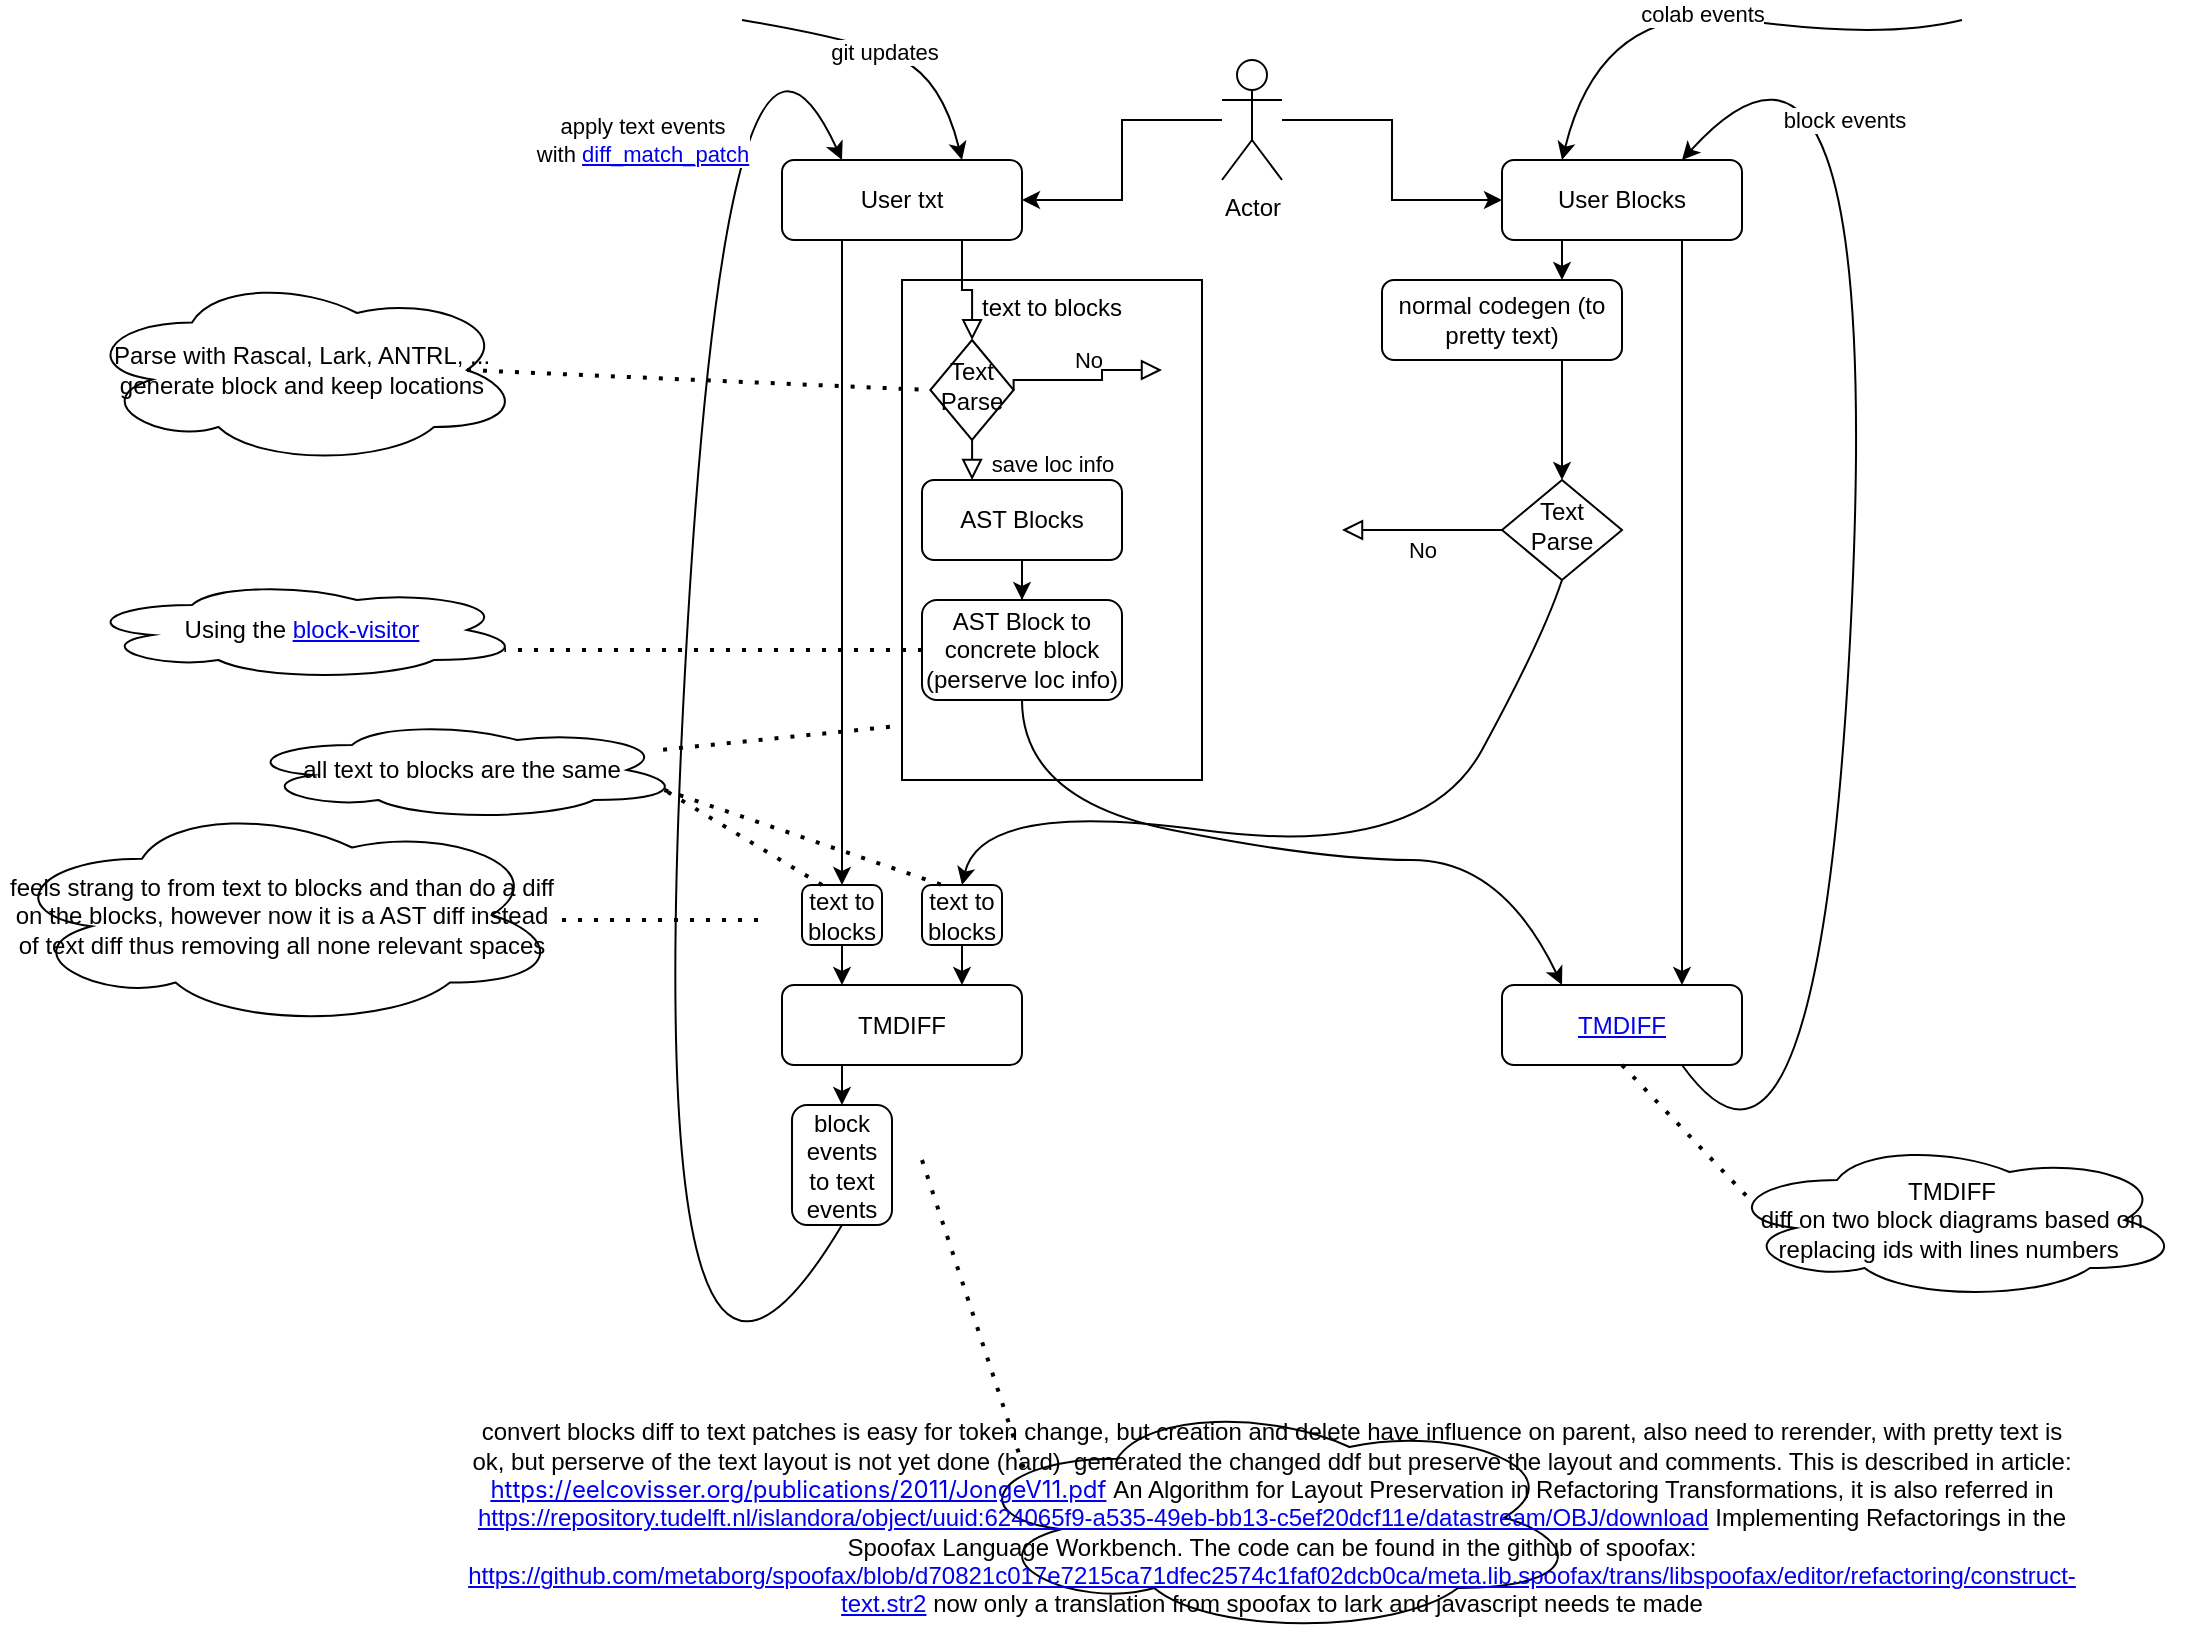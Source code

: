 <mxfile version="21.0.6" type="github">
  <diagram id="C5RBs43oDa-KdzZeNtuy" name="Page-1">
    <mxGraphModel dx="1834" dy="739" grid="1" gridSize="10" guides="1" tooltips="1" connect="1" arrows="1" fold="1" page="0" pageScale="1" pageWidth="827" pageHeight="1169" math="0" shadow="0">
      <root>
        <mxCell id="WIyWlLk6GJQsqaUBKTNV-0" />
        <mxCell id="WIyWlLk6GJQsqaUBKTNV-1" parent="WIyWlLk6GJQsqaUBKTNV-0" />
        <mxCell id="y94H9ZXTlcnZzS6L6Hsz-11" value="" style="group" vertex="1" connectable="0" parent="WIyWlLk6GJQsqaUBKTNV-1">
          <mxGeometry x="230" y="170" width="150" height="220" as="geometry" />
        </mxCell>
        <mxCell id="y94H9ZXTlcnZzS6L6Hsz-12" value="text to blocks" style="rounded=0;whiteSpace=wrap;html=1;verticalAlign=top;align=center;" vertex="1" parent="y94H9ZXTlcnZzS6L6Hsz-11">
          <mxGeometry x="-10" y="-30" width="150" height="250" as="geometry" />
        </mxCell>
        <mxCell id="WIyWlLk6GJQsqaUBKTNV-6" value="Text Parse" style="rhombus;whiteSpace=wrap;html=1;shadow=0;fontFamily=Helvetica;fontSize=12;align=center;strokeWidth=1;spacing=6;spacingTop=-4;" parent="y94H9ZXTlcnZzS6L6Hsz-11" vertex="1">
          <mxGeometry x="4.167" width="41.667" height="50" as="geometry" />
        </mxCell>
        <mxCell id="TvIYaoPbM7HeHV1W7y_1-1" value="AST Blocks" style="rounded=1;whiteSpace=wrap;html=1;fontSize=12;glass=0;strokeWidth=1;shadow=0;" parent="y94H9ZXTlcnZzS6L6Hsz-11" vertex="1">
          <mxGeometry y="70" width="100" height="40" as="geometry" />
        </mxCell>
        <mxCell id="G9HIznpjkjFSXy2kpZZQ-0" value="AST Block to concrete block&lt;br&gt;(perserve loc info)" style="rounded=1;whiteSpace=wrap;html=1;fontSize=12;glass=0;strokeWidth=1;shadow=0;" parent="y94H9ZXTlcnZzS6L6Hsz-11" vertex="1">
          <mxGeometry y="130" width="100" height="50" as="geometry" />
        </mxCell>
        <mxCell id="WIyWlLk6GJQsqaUBKTNV-4" value="save loc info" style="rounded=0;html=1;jettySize=auto;orthogonalLoop=1;fontSize=11;endArrow=block;endFill=0;endSize=8;strokeWidth=1;shadow=0;labelBackgroundColor=none;edgeStyle=orthogonalEdgeStyle;entryX=0.25;entryY=0;entryDx=0;entryDy=0;" parent="y94H9ZXTlcnZzS6L6Hsz-11" source="WIyWlLk6GJQsqaUBKTNV-6" target="TvIYaoPbM7HeHV1W7y_1-1" edge="1">
          <mxGeometry x="0.2" y="40" relative="1" as="geometry">
            <mxPoint as="offset" />
            <mxPoint x="183.333" y="290" as="targetPoint" />
          </mxGeometry>
        </mxCell>
        <mxCell id="y94H9ZXTlcnZzS6L6Hsz-10" value="" style="edgeStyle=orthogonalEdgeStyle;rounded=0;orthogonalLoop=1;jettySize=auto;html=1;" edge="1" parent="y94H9ZXTlcnZzS6L6Hsz-11" source="TvIYaoPbM7HeHV1W7y_1-1" target="G9HIznpjkjFSXy2kpZZQ-0">
          <mxGeometry relative="1" as="geometry" />
        </mxCell>
        <mxCell id="TvIYaoPbM7HeHV1W7y_1-3" style="edgeStyle=orthogonalEdgeStyle;rounded=0;orthogonalLoop=1;jettySize=auto;html=1;exitX=0.25;exitY=1;exitDx=0;exitDy=0;entryX=0.5;entryY=0;entryDx=0;entryDy=0;" parent="WIyWlLk6GJQsqaUBKTNV-1" source="WIyWlLk6GJQsqaUBKTNV-3" target="TvIYaoPbM7HeHV1W7y_1-32" edge="1">
          <mxGeometry relative="1" as="geometry">
            <mxPoint x="190" y="340" as="targetPoint" />
          </mxGeometry>
        </mxCell>
        <mxCell id="WIyWlLk6GJQsqaUBKTNV-3" value="User txt" style="rounded=1;whiteSpace=wrap;html=1;fontSize=12;glass=0;strokeWidth=1;shadow=0;" parent="WIyWlLk6GJQsqaUBKTNV-1" vertex="1">
          <mxGeometry x="160" y="80" width="120" height="40" as="geometry" />
        </mxCell>
        <mxCell id="WIyWlLk6GJQsqaUBKTNV-5" value="No" style="edgeStyle=orthogonalEdgeStyle;rounded=0;html=1;jettySize=auto;orthogonalLoop=1;fontSize=11;endArrow=block;endFill=0;endSize=8;strokeWidth=1;shadow=0;labelBackgroundColor=none;exitX=1;exitY=0.5;exitDx=0;exitDy=0;" parent="WIyWlLk6GJQsqaUBKTNV-1" source="WIyWlLk6GJQsqaUBKTNV-6" edge="1">
          <mxGeometry y="10" relative="1" as="geometry">
            <mxPoint as="offset" />
            <mxPoint x="350" y="185" as="targetPoint" />
            <Array as="points">
              <mxPoint x="276" y="190" />
              <mxPoint x="320" y="190" />
              <mxPoint x="320" y="185" />
            </Array>
          </mxGeometry>
        </mxCell>
        <mxCell id="TvIYaoPbM7HeHV1W7y_1-8" style="edgeStyle=orthogonalEdgeStyle;rounded=0;orthogonalLoop=1;jettySize=auto;html=1;exitX=0.75;exitY=1;exitDx=0;exitDy=0;entryX=0.75;entryY=0;entryDx=0;entryDy=0;" parent="WIyWlLk6GJQsqaUBKTNV-1" source="TvIYaoPbM7HeHV1W7y_1-0" target="TvIYaoPbM7HeHV1W7y_1-7" edge="1">
          <mxGeometry relative="1" as="geometry" />
        </mxCell>
        <mxCell id="TvIYaoPbM7HeHV1W7y_1-0" value="User Blocks" style="rounded=1;whiteSpace=wrap;html=1;fontSize=12;glass=0;strokeWidth=1;shadow=0;" parent="WIyWlLk6GJQsqaUBKTNV-1" vertex="1">
          <mxGeometry x="520" y="80" width="120" height="40" as="geometry" />
        </mxCell>
        <mxCell id="TvIYaoPbM7HeHV1W7y_1-36" style="edgeStyle=orthogonalEdgeStyle;rounded=0;orthogonalLoop=1;jettySize=auto;html=1;exitX=0.25;exitY=1;exitDx=0;exitDy=0;entryX=0.5;entryY=0;entryDx=0;entryDy=0;" parent="WIyWlLk6GJQsqaUBKTNV-1" source="TvIYaoPbM7HeHV1W7y_1-2" target="TvIYaoPbM7HeHV1W7y_1-33" edge="1">
          <mxGeometry relative="1" as="geometry" />
        </mxCell>
        <mxCell id="TvIYaoPbM7HeHV1W7y_1-2" value="TMDIFF" style="rounded=1;whiteSpace=wrap;html=1;fontSize=12;glass=0;strokeWidth=1;shadow=0;" parent="WIyWlLk6GJQsqaUBKTNV-1" vertex="1">
          <mxGeometry x="160" y="492.5" width="120" height="40" as="geometry" />
        </mxCell>
        <mxCell id="TvIYaoPbM7HeHV1W7y_1-30" value="" style="edgeStyle=orthogonalEdgeStyle;rounded=0;orthogonalLoop=1;jettySize=auto;html=1;exitX=0.75;exitY=1;exitDx=0;exitDy=0;" parent="WIyWlLk6GJQsqaUBKTNV-1" source="TvIYaoPbM7HeHV1W7y_1-4" target="TvIYaoPbM7HeHV1W7y_1-13" edge="1">
          <mxGeometry relative="1" as="geometry" />
        </mxCell>
        <mxCell id="TvIYaoPbM7HeHV1W7y_1-4" value="normal codegen (to pretty text)" style="rounded=1;whiteSpace=wrap;html=1;fontSize=12;glass=0;strokeWidth=1;shadow=0;" parent="WIyWlLk6GJQsqaUBKTNV-1" vertex="1">
          <mxGeometry x="460" y="140" width="120" height="40" as="geometry" />
        </mxCell>
        <mxCell id="TvIYaoPbM7HeHV1W7y_1-7" value="&lt;a href=&quot;https://homepages.cwi.nl/~storm/publications/tmdiff-icmt15.pdf&quot;&gt;TMDIFF&lt;/a&gt;" style="rounded=1;whiteSpace=wrap;html=1;fontSize=12;glass=0;strokeWidth=1;shadow=0;" parent="WIyWlLk6GJQsqaUBKTNV-1" vertex="1">
          <mxGeometry x="520" y="492.5" width="120" height="40" as="geometry" />
        </mxCell>
        <mxCell id="TvIYaoPbM7HeHV1W7y_1-25" value="" style="edgeStyle=orthogonalEdgeStyle;rounded=0;orthogonalLoop=1;jettySize=auto;html=1;" parent="WIyWlLk6GJQsqaUBKTNV-1" source="TvIYaoPbM7HeHV1W7y_1-9" target="TvIYaoPbM7HeHV1W7y_1-0" edge="1">
          <mxGeometry relative="1" as="geometry" />
        </mxCell>
        <mxCell id="TvIYaoPbM7HeHV1W7y_1-26" value="" style="edgeStyle=orthogonalEdgeStyle;rounded=0;orthogonalLoop=1;jettySize=auto;html=1;" parent="WIyWlLk6GJQsqaUBKTNV-1" source="TvIYaoPbM7HeHV1W7y_1-9" target="WIyWlLk6GJQsqaUBKTNV-3" edge="1">
          <mxGeometry relative="1" as="geometry" />
        </mxCell>
        <mxCell id="TvIYaoPbM7HeHV1W7y_1-9" value="Actor" style="shape=umlActor;verticalLabelPosition=bottom;verticalAlign=top;html=1;outlineConnect=0;" parent="WIyWlLk6GJQsqaUBKTNV-1" vertex="1">
          <mxGeometry x="380" y="30" width="30" height="60" as="geometry" />
        </mxCell>
        <mxCell id="TvIYaoPbM7HeHV1W7y_1-15" value="" style="edgeStyle=orthogonalEdgeStyle;rounded=0;orthogonalLoop=1;jettySize=auto;html=1;entryX=0.75;entryY=0;entryDx=0;entryDy=0;exitX=0.25;exitY=1;exitDx=0;exitDy=0;" parent="WIyWlLk6GJQsqaUBKTNV-1" source="TvIYaoPbM7HeHV1W7y_1-0" target="TvIYaoPbM7HeHV1W7y_1-4" edge="1">
          <mxGeometry relative="1" as="geometry">
            <mxPoint x="570" y="280" as="sourcePoint" />
          </mxGeometry>
        </mxCell>
        <mxCell id="TvIYaoPbM7HeHV1W7y_1-13" value="Text Parse" style="rhombus;whiteSpace=wrap;html=1;shadow=0;fontFamily=Helvetica;fontSize=12;align=center;strokeWidth=1;spacing=6;spacingTop=-4;" parent="WIyWlLk6GJQsqaUBKTNV-1" vertex="1">
          <mxGeometry x="520" y="240" width="60" height="50" as="geometry" />
        </mxCell>
        <mxCell id="TvIYaoPbM7HeHV1W7y_1-17" value="" style="curved=1;endArrow=classic;html=1;rounded=0;exitX=0.5;exitY=1;exitDx=0;exitDy=0;entryX=0.5;entryY=0;entryDx=0;entryDy=0;" parent="WIyWlLk6GJQsqaUBKTNV-1" source="TvIYaoPbM7HeHV1W7y_1-13" target="TvIYaoPbM7HeHV1W7y_1-31" edge="1">
          <mxGeometry width="50" height="50" relative="1" as="geometry">
            <mxPoint x="320" y="330" as="sourcePoint" />
            <mxPoint x="250" y="350" as="targetPoint" />
            <Array as="points">
              <mxPoint x="540" y="320" />
              <mxPoint x="480" y="430" />
              <mxPoint x="260" y="400" />
            </Array>
          </mxGeometry>
        </mxCell>
        <mxCell id="TvIYaoPbM7HeHV1W7y_1-19" value="" style="curved=1;endArrow=classic;html=1;rounded=0;entryX=0.75;entryY=0;entryDx=0;entryDy=0;exitX=0.75;exitY=1;exitDx=0;exitDy=0;" parent="WIyWlLk6GJQsqaUBKTNV-1" source="TvIYaoPbM7HeHV1W7y_1-7" target="TvIYaoPbM7HeHV1W7y_1-0" edge="1">
          <mxGeometry width="50" height="50" relative="1" as="geometry">
            <mxPoint x="390" y="410" as="sourcePoint" />
            <mxPoint x="440" y="360" as="targetPoint" />
            <Array as="points">
              <mxPoint x="680" y="630" />
              <mxPoint x="710" y="-30" />
            </Array>
          </mxGeometry>
        </mxCell>
        <mxCell id="TvIYaoPbM7HeHV1W7y_1-21" value="block events" style="edgeLabel;html=1;align=center;verticalAlign=middle;resizable=0;points=[];" parent="TvIYaoPbM7HeHV1W7y_1-19" vertex="1" connectable="0">
          <mxGeometry x="0.087" y="-2" relative="1" as="geometry">
            <mxPoint x="-9" y="-186" as="offset" />
          </mxGeometry>
        </mxCell>
        <mxCell id="TvIYaoPbM7HeHV1W7y_1-28" value="git updates" style="curved=1;endArrow=classic;html=1;rounded=0;entryX=0.75;entryY=0;entryDx=0;entryDy=0;" parent="WIyWlLk6GJQsqaUBKTNV-1" target="WIyWlLk6GJQsqaUBKTNV-3" edge="1">
          <mxGeometry width="50" height="50" relative="1" as="geometry">
            <mxPoint x="140" y="10" as="sourcePoint" />
            <mxPoint x="440" y="320" as="targetPoint" />
            <Array as="points">
              <mxPoint x="200" y="20" />
              <mxPoint x="240" y="40" />
            </Array>
          </mxGeometry>
        </mxCell>
        <mxCell id="TvIYaoPbM7HeHV1W7y_1-29" value="colab events" style="curved=1;endArrow=classic;html=1;rounded=0;entryX=0.25;entryY=0;entryDx=0;entryDy=0;" parent="WIyWlLk6GJQsqaUBKTNV-1" target="TvIYaoPbM7HeHV1W7y_1-0" edge="1">
          <mxGeometry width="50" height="50" relative="1" as="geometry">
            <mxPoint x="750" y="10" as="sourcePoint" />
            <mxPoint x="260" y="90" as="targetPoint" />
            <Array as="points">
              <mxPoint x="710" y="20" />
              <mxPoint x="570" />
            </Array>
          </mxGeometry>
        </mxCell>
        <mxCell id="TvIYaoPbM7HeHV1W7y_1-35" style="edgeStyle=orthogonalEdgeStyle;rounded=0;orthogonalLoop=1;jettySize=auto;html=1;exitX=0.5;exitY=1;exitDx=0;exitDy=0;entryX=0.75;entryY=0;entryDx=0;entryDy=0;" parent="WIyWlLk6GJQsqaUBKTNV-1" source="TvIYaoPbM7HeHV1W7y_1-31" target="TvIYaoPbM7HeHV1W7y_1-2" edge="1">
          <mxGeometry relative="1" as="geometry" />
        </mxCell>
        <mxCell id="TvIYaoPbM7HeHV1W7y_1-31" value="text to blocks" style="rounded=1;whiteSpace=wrap;html=1;fontSize=12;glass=0;strokeWidth=1;shadow=0;" parent="WIyWlLk6GJQsqaUBKTNV-1" vertex="1">
          <mxGeometry x="230" y="442.5" width="40" height="30" as="geometry" />
        </mxCell>
        <mxCell id="TvIYaoPbM7HeHV1W7y_1-34" style="edgeStyle=orthogonalEdgeStyle;rounded=0;orthogonalLoop=1;jettySize=auto;html=1;exitX=0.5;exitY=1;exitDx=0;exitDy=0;entryX=0.25;entryY=0;entryDx=0;entryDy=0;" parent="WIyWlLk6GJQsqaUBKTNV-1" source="TvIYaoPbM7HeHV1W7y_1-32" target="TvIYaoPbM7HeHV1W7y_1-2" edge="1">
          <mxGeometry relative="1" as="geometry" />
        </mxCell>
        <mxCell id="TvIYaoPbM7HeHV1W7y_1-32" value="text to blocks" style="rounded=1;whiteSpace=wrap;html=1;fontSize=12;glass=0;strokeWidth=1;shadow=0;" parent="WIyWlLk6GJQsqaUBKTNV-1" vertex="1">
          <mxGeometry x="170" y="442.5" width="40" height="30" as="geometry" />
        </mxCell>
        <mxCell id="TvIYaoPbM7HeHV1W7y_1-33" value="block events to text events" style="rounded=1;whiteSpace=wrap;html=1;fontSize=12;glass=0;strokeWidth=1;shadow=0;" parent="WIyWlLk6GJQsqaUBKTNV-1" vertex="1">
          <mxGeometry x="165" y="552.5" width="50" height="60" as="geometry" />
        </mxCell>
        <mxCell id="TvIYaoPbM7HeHV1W7y_1-37" value="No" style="edgeStyle=orthogonalEdgeStyle;rounded=0;html=1;jettySize=auto;orthogonalLoop=1;fontSize=11;endArrow=block;endFill=0;endSize=8;strokeWidth=1;shadow=0;labelBackgroundColor=none;exitX=0;exitY=0.5;exitDx=0;exitDy=0;" parent="WIyWlLk6GJQsqaUBKTNV-1" source="TvIYaoPbM7HeHV1W7y_1-13" edge="1">
          <mxGeometry y="10" relative="1" as="geometry">
            <mxPoint as="offset" />
            <mxPoint x="285" y="195" as="sourcePoint" />
            <mxPoint x="440" y="265" as="targetPoint" />
            <Array as="points">
              <mxPoint x="450" y="265" />
            </Array>
          </mxGeometry>
        </mxCell>
        <mxCell id="G9HIznpjkjFSXy2kpZZQ-3" value="Parse with Rascal, Lark, ANTRL, ... generate block and keep locations" style="ellipse;shape=cloud;labelPadding=0;verticalAlign=middle;align=center;whiteSpace=wrap;html=1;" parent="WIyWlLk6GJQsqaUBKTNV-1" vertex="1">
          <mxGeometry x="-190" y="137.5" width="220" height="95" as="geometry" />
        </mxCell>
        <mxCell id="y94H9ZXTlcnZzS6L6Hsz-0" value="Using the &lt;a href=&quot;https://github.com/block-based-editors/blockly-visitor&quot;&gt;block-visitor&lt;/a&gt;" style="ellipse;shape=cloud;whiteSpace=wrap;html=1;" vertex="1" parent="WIyWlLk6GJQsqaUBKTNV-1">
          <mxGeometry x="-190" y="290" width="220" height="50" as="geometry" />
        </mxCell>
        <mxCell id="y94H9ZXTlcnZzS6L6Hsz-6" value="TMDIFF&lt;br style=&quot;border-color: var(--border-color);&quot;&gt;diff on two block diagrams based on replacing ids with lines numbers&amp;nbsp;" style="ellipse;shape=cloud;whiteSpace=wrap;html=1;" vertex="1" parent="WIyWlLk6GJQsqaUBKTNV-1">
          <mxGeometry x="630" y="570" width="230" height="80" as="geometry" />
        </mxCell>
        <mxCell id="y94H9ZXTlcnZzS6L6Hsz-7" value="" style="endArrow=none;dashed=1;html=1;dashPattern=1 3;strokeWidth=2;rounded=0;entryX=0.07;entryY=0.4;entryDx=0;entryDy=0;entryPerimeter=0;exitX=0.5;exitY=1;exitDx=0;exitDy=0;" edge="1" parent="WIyWlLk6GJQsqaUBKTNV-1" source="TvIYaoPbM7HeHV1W7y_1-7" target="y94H9ZXTlcnZzS6L6Hsz-6">
          <mxGeometry width="50" height="50" relative="1" as="geometry">
            <mxPoint x="590" y="460" as="sourcePoint" />
            <mxPoint x="490" y="210" as="targetPoint" />
          </mxGeometry>
        </mxCell>
        <mxCell id="G9HIznpjkjFSXy2kpZZQ-4" value="" style="endArrow=none;dashed=1;html=1;dashPattern=1 3;strokeWidth=2;rounded=0;entryX=0;entryY=0.5;entryDx=0;entryDy=0;exitX=0.875;exitY=0.5;exitDx=0;exitDy=0;exitPerimeter=0;" parent="WIyWlLk6GJQsqaUBKTNV-1" source="G9HIznpjkjFSXy2kpZZQ-3" target="WIyWlLk6GJQsqaUBKTNV-6" edge="1">
          <mxGeometry width="50" height="50" relative="1" as="geometry">
            <mxPoint x="390" y="410" as="sourcePoint" />
            <mxPoint x="440" y="360" as="targetPoint" />
          </mxGeometry>
        </mxCell>
        <mxCell id="WIyWlLk6GJQsqaUBKTNV-2" value="" style="rounded=0;html=1;jettySize=auto;orthogonalLoop=1;fontSize=11;endArrow=block;endFill=0;endSize=8;strokeWidth=1;shadow=0;labelBackgroundColor=none;edgeStyle=orthogonalEdgeStyle;exitX=0.75;exitY=1;exitDx=0;exitDy=0;" parent="WIyWlLk6GJQsqaUBKTNV-1" source="WIyWlLk6GJQsqaUBKTNV-3" target="WIyWlLk6GJQsqaUBKTNV-6" edge="1">
          <mxGeometry relative="1" as="geometry" />
        </mxCell>
        <mxCell id="y94H9ZXTlcnZzS6L6Hsz-1" value="" style="endArrow=none;dashed=1;html=1;dashPattern=1 3;strokeWidth=2;rounded=0;entryX=0.96;entryY=0.7;entryDx=0;entryDy=0;entryPerimeter=0;exitX=0;exitY=0.5;exitDx=0;exitDy=0;" edge="1" parent="WIyWlLk6GJQsqaUBKTNV-1" source="G9HIznpjkjFSXy2kpZZQ-0" target="y94H9ZXTlcnZzS6L6Hsz-0">
          <mxGeometry width="50" height="50" relative="1" as="geometry">
            <mxPoint x="390" y="300" as="sourcePoint" />
            <mxPoint x="440" y="250" as="targetPoint" />
          </mxGeometry>
        </mxCell>
        <mxCell id="G9HIznpjkjFSXy2kpZZQ-2" value="" style="curved=1;endArrow=classic;html=1;rounded=0;exitX=0.5;exitY=1;exitDx=0;exitDy=0;entryX=0.25;entryY=0;entryDx=0;entryDy=0;" parent="WIyWlLk6GJQsqaUBKTNV-1" source="G9HIznpjkjFSXy2kpZZQ-0" target="TvIYaoPbM7HeHV1W7y_1-7" edge="1">
          <mxGeometry width="50" height="50" relative="1" as="geometry">
            <mxPoint x="460" y="410" as="sourcePoint" />
            <mxPoint x="530" y="490" as="targetPoint" />
            <Array as="points">
              <mxPoint x="280" y="400" />
              <mxPoint x="430" y="430" />
              <mxPoint x="520" y="430" />
            </Array>
          </mxGeometry>
        </mxCell>
        <mxCell id="y94H9ZXTlcnZzS6L6Hsz-13" value="convert blocks diff to text patches is easy for token change, but creation and delete have influence on parent, also need to rerender, with pretty text is ok, but perserve of the text layout is not yet done (hard)&amp;nbsp;&amp;nbsp;generated the changed ddf but preserve the layout and comments. This &lt;font style=&quot;font-size: 12px;&quot;&gt;is described in article: &lt;a style=&quot;font-family: -apple-system, BlinkMacSystemFont, &amp;quot;Segoe UI&amp;quot;, system-ui, &amp;quot;Apple Color Emoji&amp;quot;, &amp;quot;Segoe UI Emoji&amp;quot;, &amp;quot;Segoe UI Web&amp;quot;, sans-serif; text-align: start; background-color: initial;&quot; tabindex=&quot;-1&quot; title=&quot;https://eelcovisser.org/publications/2011/jongev11.pdf&quot; target=&quot;_blank&quot; rel=&quot;noreferrer noopener&quot; href=&quot;https://eelcovisser.org/publications/2011/JongeV11.pdf&quot;&gt;https://eelcovisser.org/publications/2011/JongeV11.pdf&lt;/a&gt;&lt;span style=&quot;font-family: -apple-system, BlinkMacSystemFont, &amp;quot;Segoe UI&amp;quot;, system-ui, &amp;quot;Apple Color Emoji&amp;quot;, &amp;quot;Segoe UI Emoji&amp;quot;, &amp;quot;Segoe UI Web&amp;quot;, sans-serif; text-align: start; background-color: initial;&quot;&gt; &lt;/span&gt;&lt;span style=&quot;text-align: start; background-color: initial;&quot;&gt;An Algorithm for Layout Preservation in Refactoring Transformations, it is also referred in &lt;/span&gt;&lt;a style=&quot;text-align: start; background-color: initial;&quot; tabindex=&quot;-1&quot; title=&quot;https://repository.tudelft.nl/islandora/object/uuid:624065f9-a535-49eb-bb13-c5ef20dcf11e/datastream/obj/download&quot; target=&quot;_blank&quot; rel=&quot;noreferrer noopener&quot; href=&quot;https://repository.tudelft.nl/islandora/object/uuid:624065f9-a535-49eb-bb13-c5ef20dcf11e/datastream/OBJ/download&quot;&gt;https://repository.tudelft.nl/islandora/object/uuid:624065f9-a535-49eb-bb13-c5ef20dcf11e/datastream/OBJ/download&lt;/a&gt;&lt;span style=&quot;text-align: start; background-color: initial;&quot;&gt; &lt;/span&gt;&lt;span style=&quot;text-align: start; background-color: initial;&quot;&gt;Implementing Refactorings in the Spoofax Language Workbench. The code can be found in the github of spoofax: &lt;a style=&quot;&quot; tabindex=&quot;-1&quot; title=&quot;https://github.com/metaborg/spoofax/blob/d70821c017e7215ca71dfec2574c1faf02dcb0ca/meta.lib.spoofax/trans/libspoofax/editor/refactoring/construct-text.str2&quot; target=&quot;_blank&quot; rel=&quot;noreferrer noopener&quot; href=&quot;https://github.com/metaborg/spoofax/blob/d70821c017e7215ca71dfec2574c1faf02dcb0ca/meta.lib.spoofax/trans/libspoofax/editor/refactoring/construct-text.str2&quot;&gt;https://github.com/metaborg/spoofax/blob/d70821c017e7215ca71dfec2574c1faf02dcb0ca/meta.lib.spoofax/trans/libspoofax/editor/refactoring/construct-text.str2&lt;/a&gt; now only a translation from spoofax to lark and javascript needs te made&lt;/span&gt;&lt;/font&gt;" style="ellipse;shape=cloud;whiteSpace=wrap;html=1;" vertex="1" parent="WIyWlLk6GJQsqaUBKTNV-1">
          <mxGeometry x="250" y="700" width="310" height="117.5" as="geometry" />
        </mxCell>
        <mxCell id="y94H9ZXTlcnZzS6L6Hsz-14" value="" style="curved=1;endArrow=classic;html=1;rounded=0;exitX=0.5;exitY=1;exitDx=0;exitDy=0;entryX=0.25;entryY=0;entryDx=0;entryDy=0;verticalAlign=top;align=center;horizontal=1;" edge="1" parent="WIyWlLk6GJQsqaUBKTNV-1" source="TvIYaoPbM7HeHV1W7y_1-33" target="WIyWlLk6GJQsqaUBKTNV-3">
          <mxGeometry width="50" height="50" relative="1" as="geometry">
            <mxPoint x="440" y="500" as="sourcePoint" />
            <mxPoint x="490" y="450" as="targetPoint" />
            <Array as="points">
              <mxPoint x="90" y="780" />
              <mxPoint x="130" y="-50" />
            </Array>
          </mxGeometry>
        </mxCell>
        <mxCell id="y94H9ZXTlcnZzS6L6Hsz-15" value="apply text events&lt;br style=&quot;border-color: var(--border-color);&quot;&gt;with&amp;nbsp;&lt;a style=&quot;border-color: var(--border-color);&quot; href=&quot;https://github.com/google/diff-match-patch&quot;&gt;diff_match_patch&lt;/a&gt;" style="edgeLabel;html=1;align=center;verticalAlign=middle;resizable=0;points=[];" vertex="1" connectable="0" parent="y94H9ZXTlcnZzS6L6Hsz-14">
          <mxGeometry x="0.15" y="1" relative="1" as="geometry">
            <mxPoint x="-22" y="-233" as="offset" />
          </mxGeometry>
        </mxCell>
        <mxCell id="y94H9ZXTlcnZzS6L6Hsz-16" value="all text to blocks are the same" style="ellipse;shape=cloud;whiteSpace=wrap;html=1;" vertex="1" parent="WIyWlLk6GJQsqaUBKTNV-1">
          <mxGeometry x="-110" y="360" width="220" height="50" as="geometry" />
        </mxCell>
        <mxCell id="y94H9ZXTlcnZzS6L6Hsz-17" value="" style="endArrow=none;dashed=1;html=1;dashPattern=1 3;strokeWidth=2;rounded=0;entryX=-0.013;entryY=0.892;entryDx=0;entryDy=0;entryPerimeter=0;" edge="1" parent="WIyWlLk6GJQsqaUBKTNV-1" source="y94H9ZXTlcnZzS6L6Hsz-16" target="y94H9ZXTlcnZzS6L6Hsz-12">
          <mxGeometry width="50" height="50" relative="1" as="geometry">
            <mxPoint x="410" y="340" as="sourcePoint" />
            <mxPoint x="460" y="290" as="targetPoint" />
          </mxGeometry>
        </mxCell>
        <mxCell id="y94H9ZXTlcnZzS6L6Hsz-18" value="" style="endArrow=none;dashed=1;html=1;dashPattern=1 3;strokeWidth=2;rounded=0;entryX=0.96;entryY=0.7;entryDx=0;entryDy=0;entryPerimeter=0;exitX=0.25;exitY=0;exitDx=0;exitDy=0;" edge="1" parent="WIyWlLk6GJQsqaUBKTNV-1" source="TvIYaoPbM7HeHV1W7y_1-32" target="y94H9ZXTlcnZzS6L6Hsz-16">
          <mxGeometry width="50" height="50" relative="1" as="geometry">
            <mxPoint x="160" y="440" as="sourcePoint" />
            <mxPoint x="460" y="290" as="targetPoint" />
          </mxGeometry>
        </mxCell>
        <mxCell id="y94H9ZXTlcnZzS6L6Hsz-19" value="" style="endArrow=none;dashed=1;html=1;dashPattern=1 3;strokeWidth=2;rounded=0;entryX=0.25;entryY=0;entryDx=0;entryDy=0;exitX=0.96;exitY=0.7;exitDx=0;exitDy=0;exitPerimeter=0;" edge="1" parent="WIyWlLk6GJQsqaUBKTNV-1" source="y94H9ZXTlcnZzS6L6Hsz-16" target="TvIYaoPbM7HeHV1W7y_1-31">
          <mxGeometry width="50" height="50" relative="1" as="geometry">
            <mxPoint x="90" y="130" as="sourcePoint" />
            <mxPoint x="220" y="440" as="targetPoint" />
          </mxGeometry>
        </mxCell>
        <mxCell id="y94H9ZXTlcnZzS6L6Hsz-20" value="feels strang to from text to blocks and than do a diff on the blocks, however now it is a AST diff instead of text diff thus removing all none relevant spaces" style="ellipse;shape=cloud;whiteSpace=wrap;html=1;" vertex="1" parent="WIyWlLk6GJQsqaUBKTNV-1">
          <mxGeometry x="-230" y="401.25" width="280" height="112.5" as="geometry" />
        </mxCell>
        <mxCell id="y94H9ZXTlcnZzS6L6Hsz-22" value="" style="endArrow=none;dashed=1;html=1;dashPattern=1 3;strokeWidth=2;rounded=0;" edge="1" parent="WIyWlLk6GJQsqaUBKTNV-1">
          <mxGeometry width="50" height="50" relative="1" as="geometry">
            <mxPoint x="50" y="460" as="sourcePoint" />
            <mxPoint x="150" y="460" as="targetPoint" />
          </mxGeometry>
        </mxCell>
        <mxCell id="y94H9ZXTlcnZzS6L6Hsz-23" value="" style="endArrow=none;dashed=1;html=1;dashPattern=1 3;strokeWidth=2;rounded=0;entryX=0.104;entryY=0.325;entryDx=0;entryDy=0;entryPerimeter=0;" edge="1" parent="WIyWlLk6GJQsqaUBKTNV-1" target="y94H9ZXTlcnZzS6L6Hsz-13">
          <mxGeometry width="50" height="50" relative="1" as="geometry">
            <mxPoint x="230" y="580" as="sourcePoint" />
            <mxPoint x="460" y="270" as="targetPoint" />
          </mxGeometry>
        </mxCell>
      </root>
    </mxGraphModel>
  </diagram>
</mxfile>
